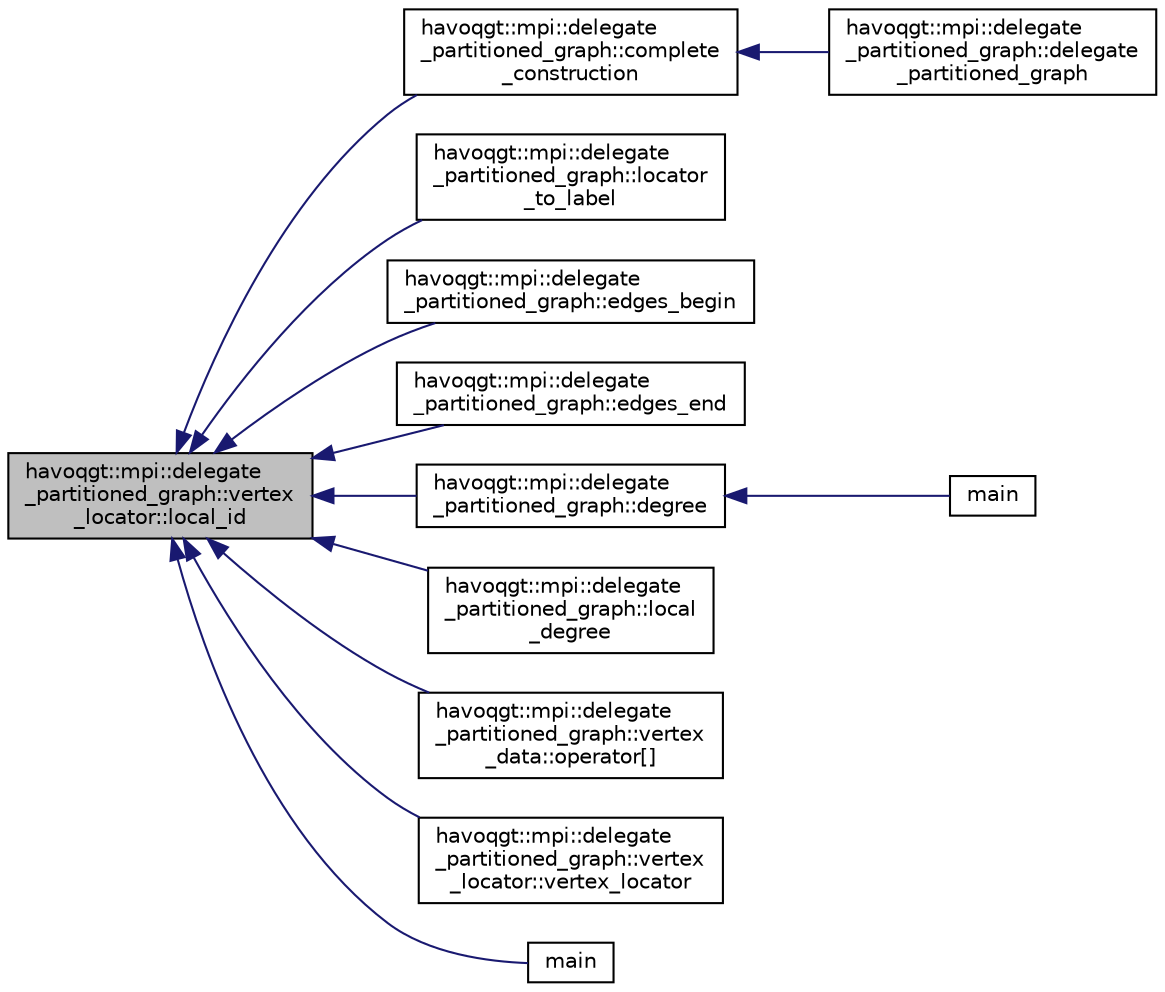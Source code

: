 digraph "havoqgt::mpi::delegate_partitioned_graph::vertex_locator::local_id"
{
  edge [fontname="Helvetica",fontsize="10",labelfontname="Helvetica",labelfontsize="10"];
  node [fontname="Helvetica",fontsize="10",shape=record];
  rankdir="LR";
  Node1 [label="havoqgt::mpi::delegate\l_partitioned_graph::vertex\l_locator::local_id",height=0.2,width=0.4,color="black", fillcolor="grey75", style="filled", fontcolor="black"];
  Node1 -> Node2 [dir="back",color="midnightblue",fontsize="10",style="solid",fontname="Helvetica"];
  Node2 [label="havoqgt::mpi::delegate\l_partitioned_graph::complete\l_construction",height=0.2,width=0.4,color="black", fillcolor="white", style="filled",URL="$classhavoqgt_1_1mpi_1_1delegate__partitioned__graph.html#a477f34d4697599dff46e612432f81c0e",tooltip="Edge storage allocation phase of graph construction. "];
  Node2 -> Node3 [dir="back",color="midnightblue",fontsize="10",style="solid",fontname="Helvetica"];
  Node3 [label="havoqgt::mpi::delegate\l_partitioned_graph::delegate\l_partitioned_graph",height=0.2,width=0.4,color="black", fillcolor="white", style="filled",URL="$classhavoqgt_1_1mpi_1_1delegate__partitioned__graph.html#add0f19ff2279c6f442a1f6f6dc746e3e",tooltip="Constructor that initializes given and unsorted sequence of edges. "];
  Node1 -> Node4 [dir="back",color="midnightblue",fontsize="10",style="solid",fontname="Helvetica"];
  Node4 [label="havoqgt::mpi::delegate\l_partitioned_graph::locator\l_to_label",height=0.2,width=0.4,color="black", fillcolor="white", style="filled",URL="$classhavoqgt_1_1mpi_1_1delegate__partitioned__graph.html#ad0d17583e67e37e3a61e2e4eacd610da",tooltip="Converts a vertex_locator to the vertex label. "];
  Node1 -> Node5 [dir="back",color="midnightblue",fontsize="10",style="solid",fontname="Helvetica"];
  Node5 [label="havoqgt::mpi::delegate\l_partitioned_graph::edges_begin",height=0.2,width=0.4,color="black", fillcolor="white", style="filled",URL="$classhavoqgt_1_1mpi_1_1delegate__partitioned__graph.html#acfe5d711ae37c9ab4f93d6ffcb9c5628",tooltip="Returns a begin iterator for edges of a vertex. "];
  Node1 -> Node6 [dir="back",color="midnightblue",fontsize="10",style="solid",fontname="Helvetica"];
  Node6 [label="havoqgt::mpi::delegate\l_partitioned_graph::edges_end",height=0.2,width=0.4,color="black", fillcolor="white", style="filled",URL="$classhavoqgt_1_1mpi_1_1delegate__partitioned__graph.html#a9bbe7ff781d59cc5b6972c1875e73198",tooltip="Returns an end iterator for edges of a vertex. "];
  Node1 -> Node7 [dir="back",color="midnightblue",fontsize="10",style="solid",fontname="Helvetica"];
  Node7 [label="havoqgt::mpi::delegate\l_partitioned_graph::degree",height=0.2,width=0.4,color="black", fillcolor="white", style="filled",URL="$classhavoqgt_1_1mpi_1_1delegate__partitioned__graph.html#a2dd04c66375b5ad2343bb93ead4e5ddb",tooltip="Returns the degree of a vertex. "];
  Node7 -> Node8 [dir="back",color="midnightblue",fontsize="10",style="solid",fontname="Helvetica"];
  Node8 [label="main",height=0.2,width=0.4,color="black", fillcolor="white", style="filled",URL="$generate__rmat_8cpp.html#a3c04138a5bfe5d72780bb7e82a18e627"];
  Node1 -> Node9 [dir="back",color="midnightblue",fontsize="10",style="solid",fontname="Helvetica"];
  Node9 [label="havoqgt::mpi::delegate\l_partitioned_graph::local\l_degree",height=0.2,width=0.4,color="black", fillcolor="white", style="filled",URL="$classhavoqgt_1_1mpi_1_1delegate__partitioned__graph.html#a2a21607ba712f0b37543aa8003867868",tooltip="Returns the local degree of a vertex. "];
  Node1 -> Node10 [dir="back",color="midnightblue",fontsize="10",style="solid",fontname="Helvetica"];
  Node10 [label="havoqgt::mpi::delegate\l_partitioned_graph::vertex\l_data::operator[]",height=0.2,width=0.4,color="black", fillcolor="white", style="filled",URL="$classhavoqgt_1_1mpi_1_1delegate__partitioned__graph_1_1vertex__data.html#afa7810e7e6da813789886401c7fdcdab"];
  Node1 -> Node11 [dir="back",color="midnightblue",fontsize="10",style="solid",fontname="Helvetica"];
  Node11 [label="havoqgt::mpi::delegate\l_partitioned_graph::vertex\l_locator::vertex_locator",height=0.2,width=0.4,color="black", fillcolor="white", style="filled",URL="$classhavoqgt_1_1mpi_1_1delegate__partitioned__graph_1_1vertex__locator.html#a3710fb9014abf167a39e137c278439be"];
  Node1 -> Node12 [dir="back",color="midnightblue",fontsize="10",style="solid",fontname="Helvetica"];
  Node12 [label="main",height=0.2,width=0.4,color="black", fillcolor="white", style="filled",URL="$run__bfs_8cpp.html#a3c04138a5bfe5d72780bb7e82a18e627"];
}
